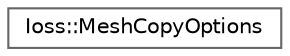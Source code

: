 digraph "Graphical Class Hierarchy"
{
 // INTERACTIVE_SVG=YES
 // LATEX_PDF_SIZE
  bgcolor="transparent";
  edge [fontname=Helvetica,fontsize=10,labelfontname=Helvetica,labelfontsize=10];
  node [fontname=Helvetica,fontsize=10,shape=box,height=0.2,width=0.4];
  rankdir="LR";
  Node0 [id="Node000000",label="Ioss::MeshCopyOptions",height=0.2,width=0.4,color="grey40", fillcolor="white", style="filled",URL="$structIoss_1_1MeshCopyOptions.html",tooltip=" "];
}
